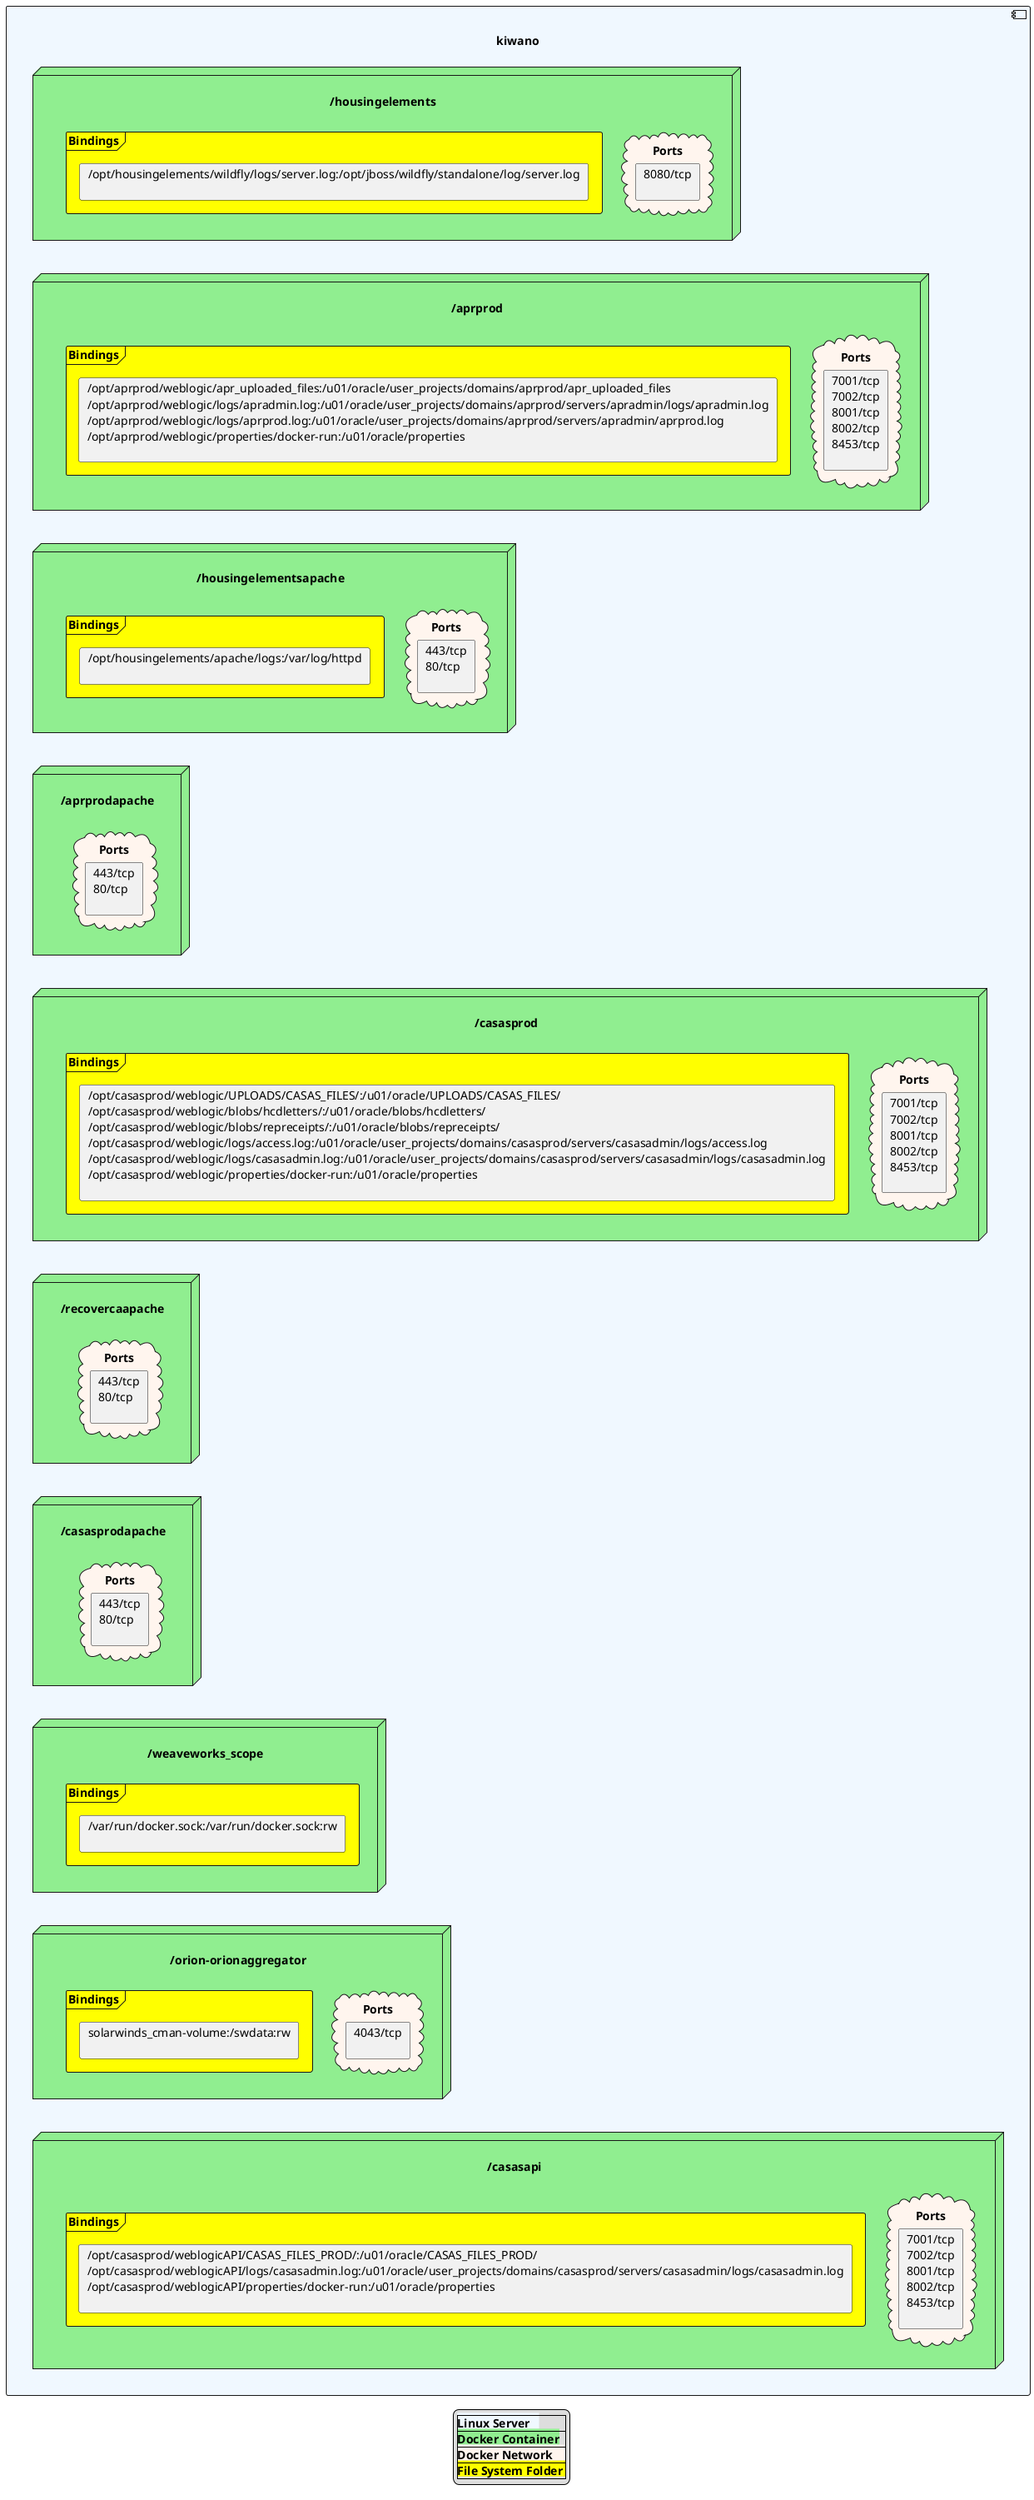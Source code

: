 @startuml "Generated"
'on: 2021-12-28T13:44:24.553-08:00
' hide stereotype
legend
|<back:AliceBlue><b>Linux Server   </b></back>|
|<back:LightGreen><b>Docker Container</b></back>|
|<back:SeaShell><b>Docker Network    </b></back>|
|<back:Yellow><b>File System Folder </b></back>|
endlegend

	component "\nkiwano" as x174654613 #AliceBlue {
	

		node "\n/housingelements" as x216975557 #LightGreen {
	

			cloud "Ports" as ports25 #SeaShell {
			card "8080/tcp\n" as pval353
}

			frame "Bindings"  as bind871 #Yellow {
			card "/opt/housingelements/wildfly/logs/server.log:/opt/jboss/wildfly/standalone/log/server.log\n" as cval396
			}

	}

		node "\n/aprprod" as x174926803 #LightGreen {
	

			cloud "Ports" as ports470 #SeaShell {
			card "7001/tcp\n7002/tcp\n8001/tcp\n8002/tcp\n8453/tcp\n" as pval589
}

			frame "Bindings"  as bind894 #Yellow {
			card "/opt/aprprod/weblogic/apr_uploaded_files:/u01/oracle/user_projects/domains/aprprod/apr_uploaded_files\n/opt/aprprod/weblogic/logs/apradmin.log:/u01/oracle/user_projects/domains/aprprod/servers/apradmin/logs/apradmin.log\n/opt/aprprod/weblogic/logs/aprprod.log:/u01/oracle/user_projects/domains/aprprod/servers/apradmin/aprprod.log\n/opt/aprprod/weblogic/properties/docker-run:/u01/oracle/properties\n" as cval3
			}

	}

		node "\n/housingelementsapache" as x31121023 #LightGreen {
	

			cloud "Ports" as ports794 #SeaShell {
			card "443/tcp\n80/tcp\n" as pval475
}

			frame "Bindings"  as bind120 #Yellow {
			card "/opt/housingelements/apache/logs:/var/log/httpd\n" as cval550
			}

	}

		node "\n/aprprodapache" as x27926429 #LightGreen {
	

			cloud "Ports" as ports591 #SeaShell {
			card "443/tcp\n80/tcp\n" as pval963
}

	}

		node "\n/casasprod" as x201186995 #LightGreen {
	

			cloud "Ports" as ports232 #SeaShell {
			card "7001/tcp\n7002/tcp\n8001/tcp\n8002/tcp\n8453/tcp\n" as pval421
}

			frame "Bindings"  as bind887 #Yellow {
			card "/opt/casasprod/weblogic/UPLOADS/CASAS_FILES/:/u01/oracle/UPLOADS/CASAS_FILES/\n/opt/casasprod/weblogic/blobs/hcdletters/:/u01/oracle/blobs/hcdletters/\n/opt/casasprod/weblogic/blobs/repreceipts/:/u01/oracle/blobs/repreceipts/\n/opt/casasprod/weblogic/logs/access.log:/u01/oracle/user_projects/domains/casasprod/servers/casasadmin/logs/access.log\n/opt/casasprod/weblogic/logs/casasadmin.log:/u01/oracle/user_projects/domains/casasprod/servers/casasadmin/logs/casasadmin.log\n/opt/casasprod/weblogic/properties/docker-run:/u01/oracle/properties\n" as cval741
			}

	}

		node "\n/recovercaapache" as x26784587 #LightGreen {
	

			cloud "Ports" as ports788 #SeaShell {
			card "443/tcp\n80/tcp\n" as pval195
}

	}

		node "\n/casasprodapache" as x264905597 #LightGreen {
	

			cloud "Ports" as ports398 #SeaShell {
			card "443/tcp\n80/tcp\n" as pval202
}

	}

		node "\n/weaveworks_scope" as x120489002 #LightGreen {
	

			frame "Bindings"  as bind69 #Yellow {
			card "/var/run/docker.sock:/var/run/docker.sock:rw\n" as cval733
			}

	}

		node "\n/orion-orionaggregator" as x185970893 #LightGreen {
	

			cloud "Ports" as ports921 #SeaShell {
			card "4043/tcp\n" as pval891
}

			frame "Bindings"  as bind476 #Yellow {
			card "solarwinds_cman-volume:/swdata:rw\n" as cval265
			}

	}

		node "\n/casasapi" as x20523776 #LightGreen {
	

			cloud "Ports" as ports666 #SeaShell {
			card "7001/tcp\n7002/tcp\n8001/tcp\n8002/tcp\n8453/tcp\n" as pval672
}

			frame "Bindings"  as bind540 #Yellow {
			card "/opt/casasprod/weblogicAPI/CASAS_FILES_PROD/:/u01/oracle/CASAS_FILES_PROD/\n/opt/casasprod/weblogicAPI/logs/casasadmin.log:/u01/oracle/user_projects/domains/casasprod/servers/casasadmin/logs/casasadmin.log\n/opt/casasprod/weblogicAPI/properties/docker-run:/u01/oracle/properties\n" as cval450
			}

	}
x216975557 -[hidden]- x174926803
x174926803 -[hidden]- x31121023
x31121023 -[hidden]- x27926429
x27926429 -[hidden]- x201186995
x201186995 -[hidden]- x26784587
x26784587 -[hidden]- x264905597
x264905597 -[hidden]- x120489002
x120489002 -[hidden]- x185970893
x185970893 -[hidden]- x20523776

}
@enduml
